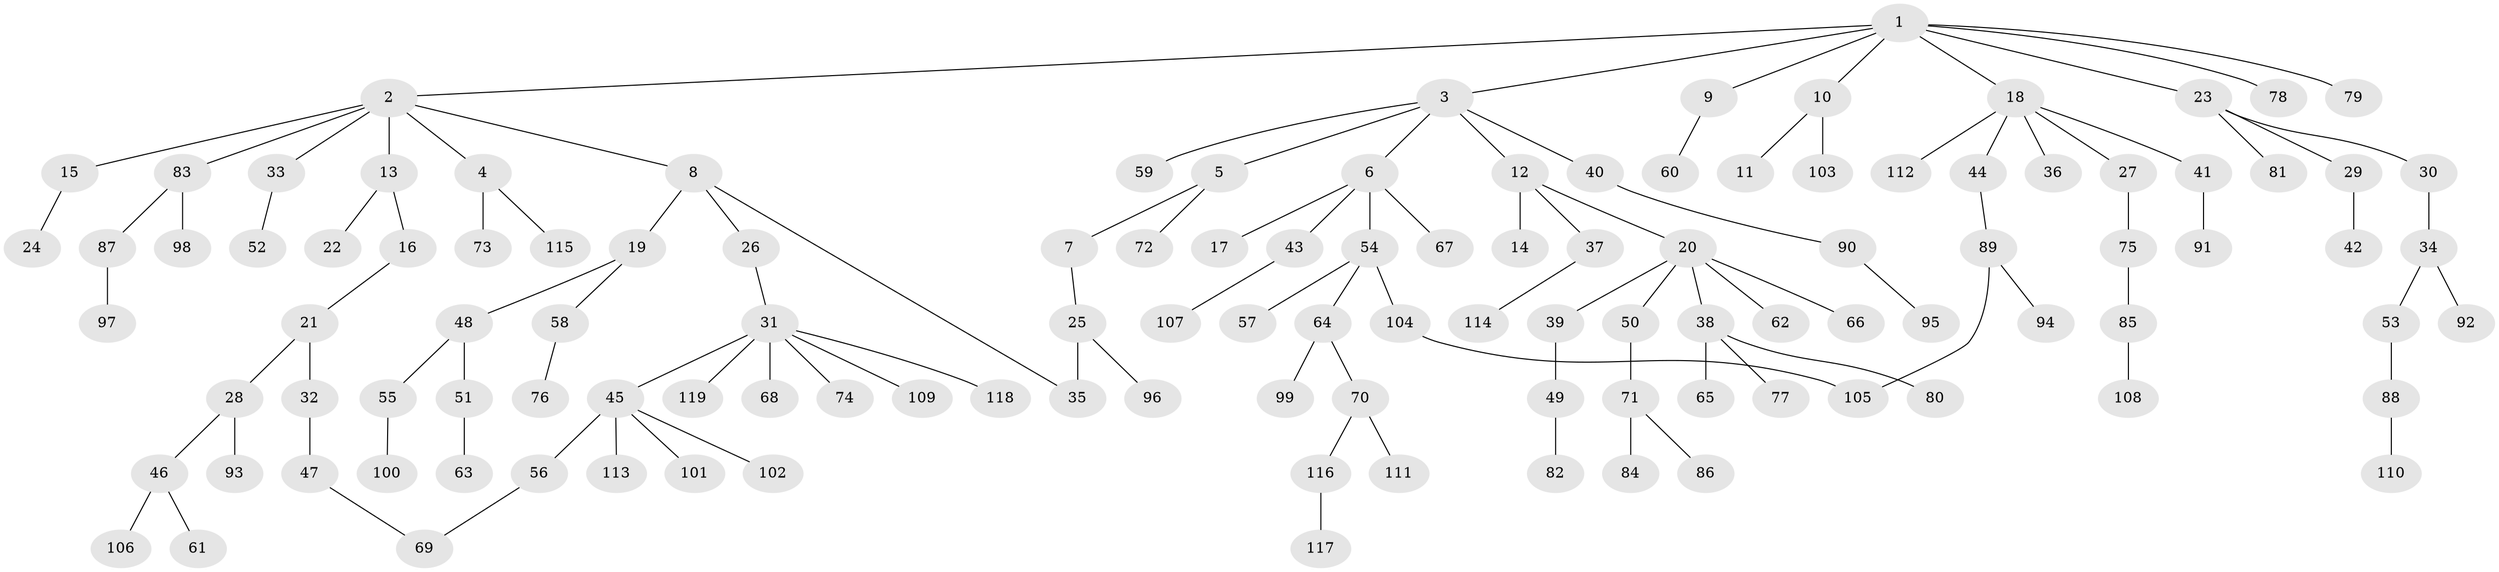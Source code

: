 // Generated by graph-tools (version 1.1) at 2025/10/02/27/25 16:10:51]
// undirected, 119 vertices, 121 edges
graph export_dot {
graph [start="1"]
  node [color=gray90,style=filled];
  1;
  2;
  3;
  4;
  5;
  6;
  7;
  8;
  9;
  10;
  11;
  12;
  13;
  14;
  15;
  16;
  17;
  18;
  19;
  20;
  21;
  22;
  23;
  24;
  25;
  26;
  27;
  28;
  29;
  30;
  31;
  32;
  33;
  34;
  35;
  36;
  37;
  38;
  39;
  40;
  41;
  42;
  43;
  44;
  45;
  46;
  47;
  48;
  49;
  50;
  51;
  52;
  53;
  54;
  55;
  56;
  57;
  58;
  59;
  60;
  61;
  62;
  63;
  64;
  65;
  66;
  67;
  68;
  69;
  70;
  71;
  72;
  73;
  74;
  75;
  76;
  77;
  78;
  79;
  80;
  81;
  82;
  83;
  84;
  85;
  86;
  87;
  88;
  89;
  90;
  91;
  92;
  93;
  94;
  95;
  96;
  97;
  98;
  99;
  100;
  101;
  102;
  103;
  104;
  105;
  106;
  107;
  108;
  109;
  110;
  111;
  112;
  113;
  114;
  115;
  116;
  117;
  118;
  119;
  1 -- 2;
  1 -- 3;
  1 -- 9;
  1 -- 10;
  1 -- 18;
  1 -- 23;
  1 -- 78;
  1 -- 79;
  2 -- 4;
  2 -- 8;
  2 -- 13;
  2 -- 15;
  2 -- 33;
  2 -- 83;
  3 -- 5;
  3 -- 6;
  3 -- 12;
  3 -- 40;
  3 -- 59;
  4 -- 73;
  4 -- 115;
  5 -- 7;
  5 -- 72;
  6 -- 17;
  6 -- 43;
  6 -- 54;
  6 -- 67;
  7 -- 25;
  8 -- 19;
  8 -- 26;
  8 -- 35;
  9 -- 60;
  10 -- 11;
  10 -- 103;
  12 -- 14;
  12 -- 20;
  12 -- 37;
  13 -- 16;
  13 -- 22;
  15 -- 24;
  16 -- 21;
  18 -- 27;
  18 -- 36;
  18 -- 41;
  18 -- 44;
  18 -- 112;
  19 -- 48;
  19 -- 58;
  20 -- 38;
  20 -- 39;
  20 -- 50;
  20 -- 62;
  20 -- 66;
  21 -- 28;
  21 -- 32;
  23 -- 29;
  23 -- 30;
  23 -- 81;
  25 -- 35;
  25 -- 96;
  26 -- 31;
  27 -- 75;
  28 -- 46;
  28 -- 93;
  29 -- 42;
  30 -- 34;
  31 -- 45;
  31 -- 68;
  31 -- 74;
  31 -- 109;
  31 -- 118;
  31 -- 119;
  32 -- 47;
  33 -- 52;
  34 -- 53;
  34 -- 92;
  37 -- 114;
  38 -- 65;
  38 -- 77;
  38 -- 80;
  39 -- 49;
  40 -- 90;
  41 -- 91;
  43 -- 107;
  44 -- 89;
  45 -- 56;
  45 -- 101;
  45 -- 102;
  45 -- 113;
  46 -- 61;
  46 -- 106;
  47 -- 69;
  48 -- 51;
  48 -- 55;
  49 -- 82;
  50 -- 71;
  51 -- 63;
  53 -- 88;
  54 -- 57;
  54 -- 64;
  54 -- 104;
  55 -- 100;
  56 -- 69;
  58 -- 76;
  64 -- 70;
  64 -- 99;
  70 -- 111;
  70 -- 116;
  71 -- 84;
  71 -- 86;
  75 -- 85;
  83 -- 87;
  83 -- 98;
  85 -- 108;
  87 -- 97;
  88 -- 110;
  89 -- 94;
  89 -- 105;
  90 -- 95;
  104 -- 105;
  116 -- 117;
}
